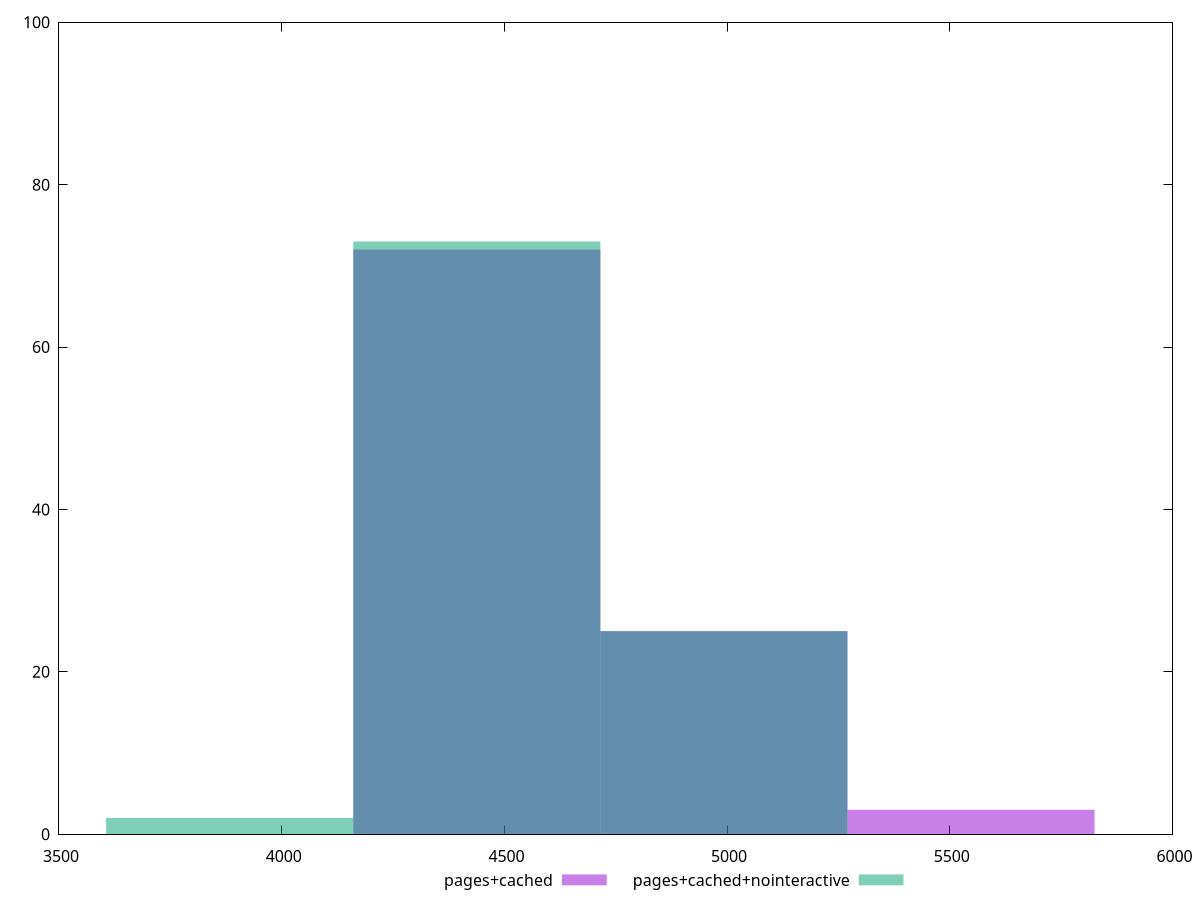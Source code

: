 reset
set terminal svg size 640, 500 enhanced background rgb 'white'
set output "reprap/speed-index/comparison/histogram/2_vs_3.svg"

$pagesCached <<EOF
5547.60462371504 3
4992.844161343536 25
4438.083698972032 72
EOF

$pagesCachedNointeractive <<EOF
4438.083698972032 73
4992.844161343536 25
3883.3232366005277 2
EOF

set key outside below
set boxwidth 554.760462371504
set yrange [0:100]
set style fill transparent solid 0.5 noborder

plot \
  $pagesCached title "pages+cached" with boxes, \
  $pagesCachedNointeractive title "pages+cached+nointeractive" with boxes, \


reset